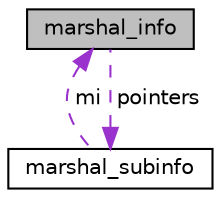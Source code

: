 digraph G
{
  edge [fontname="Helvetica",fontsize="10",labelfontname="Helvetica",labelfontsize="10"];
  node [fontname="Helvetica",fontsize="10",shape=record];
  Node1 [label="marshal_info",height=0.2,width=0.4,color="black", fillcolor="grey75", style="filled" fontcolor="black"];
  Node2 -> Node1 [dir="back",color="darkorchid3",fontsize="10",style="dashed",label=" pointers" ,fontname="Helvetica"];
  Node2 [label="marshal_subinfo",height=0.2,width=0.4,color="black", fillcolor="white", style="filled",URL="$structmarshal__subinfo.html"];
  Node1 -> Node2 [dir="back",color="darkorchid3",fontsize="10",style="dashed",label=" mi" ,fontname="Helvetica"];
}
